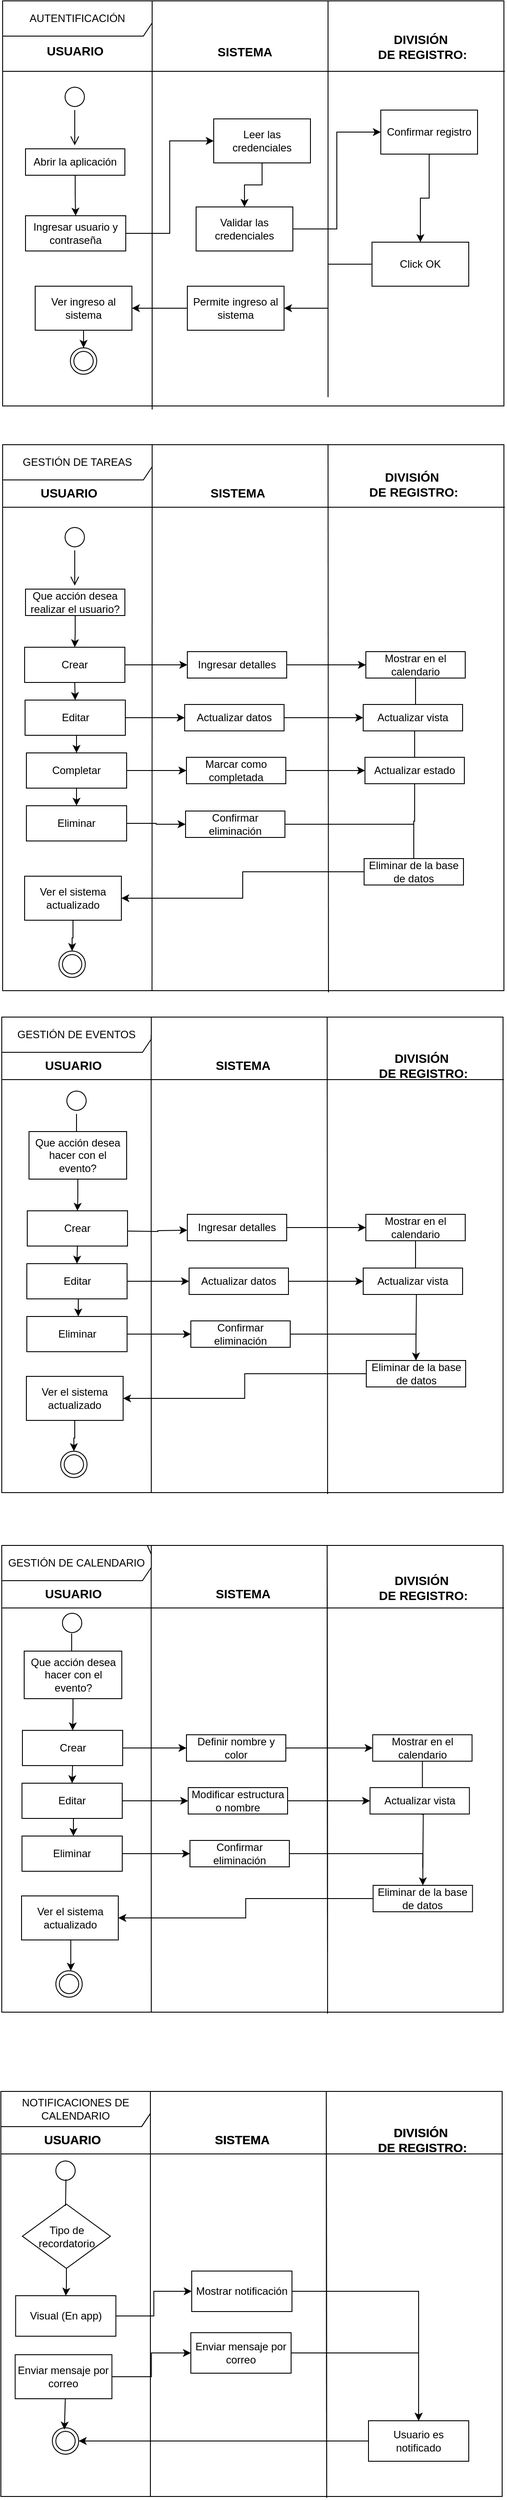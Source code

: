 <mxfile version="24.6.4" type="device">
  <diagram name="Página-1" id="5H9jTF3ZmYFR4R6Hb6YU">
    <mxGraphModel dx="2084" dy="749" grid="1" gridSize="10" guides="1" tooltips="1" connect="1" arrows="1" fold="1" page="1" pageScale="1" pageWidth="827" pageHeight="1169" math="0" shadow="0">
      <root>
        <mxCell id="0" />
        <mxCell id="1" parent="0" />
        <mxCell id="PNtdMN3RGimXdUDJtxbs-5" value="AUTENTIFICACIÓN" style="shape=umlFrame;whiteSpace=wrap;html=1;pointerEvents=0;width=170;height=40;" parent="1" vertex="1">
          <mxGeometry x="-770" y="36" width="570" height="460" as="geometry" />
        </mxCell>
        <mxCell id="PNtdMN3RGimXdUDJtxbs-11" value="" style="edgeStyle=orthogonalEdgeStyle;rounded=0;orthogonalLoop=1;jettySize=auto;html=1;endArrow=none;endFill=0;" parent="1" edge="1">
          <mxGeometry relative="1" as="geometry">
            <mxPoint x="-749" y="116" as="sourcePoint" />
            <mxPoint x="-770" y="110" as="targetPoint" />
            <Array as="points">
              <mxPoint x="-199" y="116" />
              <mxPoint x="-199" y="116" />
            </Array>
          </mxGeometry>
        </mxCell>
        <mxCell id="PNtdMN3RGimXdUDJtxbs-13" value="&lt;font style=&quot;font-size: 14px;&quot;&gt;&lt;b&gt;USUARIO&lt;/b&gt;&lt;/font&gt;" style="text;html=1;align=center;verticalAlign=middle;resizable=0;points=[];autosize=1;strokeColor=none;fillColor=none;" parent="1" vertex="1">
          <mxGeometry x="-733" y="78" width="90" height="30" as="geometry" />
        </mxCell>
        <mxCell id="PNtdMN3RGimXdUDJtxbs-17" value="" style="endArrow=none;html=1;rounded=0;" parent="1" edge="1">
          <mxGeometry width="50" height="50" relative="1" as="geometry">
            <mxPoint x="-600" y="50" as="sourcePoint" />
            <mxPoint x="-600" y="500" as="targetPoint" />
          </mxGeometry>
        </mxCell>
        <mxCell id="PNtdMN3RGimXdUDJtxbs-20" value="" style="ellipse;html=1;shape=startState;fillColor=#FFFFFF;strokeColor=#000000;" parent="1" vertex="1">
          <mxGeometry x="-703" y="130" width="30" height="30" as="geometry" />
        </mxCell>
        <mxCell id="PNtdMN3RGimXdUDJtxbs-21" value="" style="edgeStyle=orthogonalEdgeStyle;html=1;verticalAlign=bottom;endArrow=open;endSize=8;strokeColor=#000000;rounded=0;" parent="1" source="PNtdMN3RGimXdUDJtxbs-20" edge="1">
          <mxGeometry relative="1" as="geometry">
            <mxPoint x="-688" y="200" as="targetPoint" />
            <Array as="points">
              <mxPoint x="-688" y="190" />
              <mxPoint x="-688" y="190" />
            </Array>
          </mxGeometry>
        </mxCell>
        <mxCell id="PNtdMN3RGimXdUDJtxbs-26" value="" style="edgeStyle=orthogonalEdgeStyle;rounded=0;orthogonalLoop=1;jettySize=auto;html=1;" parent="1" source="PNtdMN3RGimXdUDJtxbs-22" target="PNtdMN3RGimXdUDJtxbs-23" edge="1">
          <mxGeometry relative="1" as="geometry" />
        </mxCell>
        <mxCell id="PNtdMN3RGimXdUDJtxbs-22" value="Abrir la aplicación" style="html=1;whiteSpace=wrap;" parent="1" vertex="1">
          <mxGeometry x="-744" y="204" width="113" height="30" as="geometry" />
        </mxCell>
        <mxCell id="PNtdMN3RGimXdUDJtxbs-30" style="edgeStyle=orthogonalEdgeStyle;rounded=0;orthogonalLoop=1;jettySize=auto;html=1;entryX=0;entryY=0.5;entryDx=0;entryDy=0;" parent="1" source="PNtdMN3RGimXdUDJtxbs-23" target="PNtdMN3RGimXdUDJtxbs-28" edge="1">
          <mxGeometry relative="1" as="geometry" />
        </mxCell>
        <mxCell id="PNtdMN3RGimXdUDJtxbs-23" value="Ingresar usuario y contraseña" style="html=1;whiteSpace=wrap;" parent="1" vertex="1">
          <mxGeometry x="-744" y="280" width="114" height="40" as="geometry" />
        </mxCell>
        <mxCell id="PNtdMN3RGimXdUDJtxbs-24" value="" style="endArrow=none;html=1;rounded=0;" parent="1" edge="1">
          <mxGeometry width="50" height="50" relative="1" as="geometry">
            <mxPoint x="-400" y="36" as="sourcePoint" />
            <mxPoint x="-400" y="486" as="targetPoint" />
          </mxGeometry>
        </mxCell>
        <mxCell id="PNtdMN3RGimXdUDJtxbs-25" value="&lt;font style=&quot;font-size: 14px;&quot;&gt;&lt;b&gt;SISTEMA&lt;/b&gt;&lt;/font&gt;" style="text;html=1;align=center;verticalAlign=middle;resizable=0;points=[];autosize=1;strokeColor=none;fillColor=none;" parent="1" vertex="1">
          <mxGeometry x="-540" y="79" width="90" height="30" as="geometry" />
        </mxCell>
        <mxCell id="PNtdMN3RGimXdUDJtxbs-32" style="edgeStyle=orthogonalEdgeStyle;rounded=0;orthogonalLoop=1;jettySize=auto;html=1;entryX=0;entryY=0.5;entryDx=0;entryDy=0;" parent="1" source="PNtdMN3RGimXdUDJtxbs-27" target="PNtdMN3RGimXdUDJtxbs-29" edge="1">
          <mxGeometry relative="1" as="geometry" />
        </mxCell>
        <mxCell id="PNtdMN3RGimXdUDJtxbs-27" value="Validar las credenciales" style="html=1;whiteSpace=wrap;" parent="1" vertex="1">
          <mxGeometry x="-550" y="270" width="110" height="50" as="geometry" />
        </mxCell>
        <mxCell id="PNtdMN3RGimXdUDJtxbs-31" value="" style="edgeStyle=orthogonalEdgeStyle;rounded=0;orthogonalLoop=1;jettySize=auto;html=1;" parent="1" source="PNtdMN3RGimXdUDJtxbs-28" target="PNtdMN3RGimXdUDJtxbs-27" edge="1">
          <mxGeometry relative="1" as="geometry" />
        </mxCell>
        <mxCell id="PNtdMN3RGimXdUDJtxbs-28" value="Leer las credenciales" style="html=1;whiteSpace=wrap;" parent="1" vertex="1">
          <mxGeometry x="-530" y="170" width="110" height="50" as="geometry" />
        </mxCell>
        <mxCell id="PNtdMN3RGimXdUDJtxbs-36" value="" style="edgeStyle=orthogonalEdgeStyle;rounded=0;orthogonalLoop=1;jettySize=auto;html=1;" parent="1" source="PNtdMN3RGimXdUDJtxbs-29" target="PNtdMN3RGimXdUDJtxbs-34" edge="1">
          <mxGeometry relative="1" as="geometry" />
        </mxCell>
        <mxCell id="PNtdMN3RGimXdUDJtxbs-29" value="Confirmar registro" style="html=1;whiteSpace=wrap;" parent="1" vertex="1">
          <mxGeometry x="-340" y="160" width="110" height="50" as="geometry" />
        </mxCell>
        <mxCell id="PNtdMN3RGimXdUDJtxbs-38" style="edgeStyle=orthogonalEdgeStyle;rounded=0;orthogonalLoop=1;jettySize=auto;html=1;entryX=1;entryY=0.5;entryDx=0;entryDy=0;" parent="1" source="PNtdMN3RGimXdUDJtxbs-34" target="PNtdMN3RGimXdUDJtxbs-37" edge="1">
          <mxGeometry relative="1" as="geometry" />
        </mxCell>
        <mxCell id="PNtdMN3RGimXdUDJtxbs-34" value="Click OK" style="html=1;whiteSpace=wrap;" parent="1" vertex="1">
          <mxGeometry x="-350" y="310" width="110" height="50" as="geometry" />
        </mxCell>
        <mxCell id="PNtdMN3RGimXdUDJtxbs-35" value="&lt;span style=&quot;font-size: 14px;&quot;&gt;&lt;b&gt;DIVISIÓN&lt;/b&gt;&lt;/span&gt;&lt;div&gt;&lt;span style=&quot;font-size: 14px;&quot;&gt;&lt;b&gt;&amp;nbsp;DE REGISTRO:&lt;/b&gt;&lt;/span&gt;&lt;br&gt;&lt;/div&gt;" style="text;html=1;align=center;verticalAlign=middle;resizable=0;points=[];autosize=1;strokeColor=none;fillColor=none;" parent="1" vertex="1">
          <mxGeometry x="-360" y="63" width="130" height="50" as="geometry" />
        </mxCell>
        <mxCell id="PNtdMN3RGimXdUDJtxbs-40" value="" style="edgeStyle=orthogonalEdgeStyle;rounded=0;orthogonalLoop=1;jettySize=auto;html=1;" parent="1" source="PNtdMN3RGimXdUDJtxbs-37" target="PNtdMN3RGimXdUDJtxbs-39" edge="1">
          <mxGeometry relative="1" as="geometry" />
        </mxCell>
        <mxCell id="PNtdMN3RGimXdUDJtxbs-37" value="Permite ingreso al sistema" style="html=1;whiteSpace=wrap;" parent="1" vertex="1">
          <mxGeometry x="-560" y="360" width="110" height="50" as="geometry" />
        </mxCell>
        <mxCell id="PNtdMN3RGimXdUDJtxbs-43" value="" style="edgeStyle=orthogonalEdgeStyle;rounded=0;orthogonalLoop=1;jettySize=auto;html=1;" parent="1" source="PNtdMN3RGimXdUDJtxbs-39" target="PNtdMN3RGimXdUDJtxbs-41" edge="1">
          <mxGeometry relative="1" as="geometry" />
        </mxCell>
        <mxCell id="PNtdMN3RGimXdUDJtxbs-39" value="Ver ingreso al sistema" style="html=1;whiteSpace=wrap;" parent="1" vertex="1">
          <mxGeometry x="-733" y="360" width="110" height="50" as="geometry" />
        </mxCell>
        <mxCell id="PNtdMN3RGimXdUDJtxbs-41" value="" style="ellipse;html=1;shape=endState;fillColor=#FFFFFF;strokeColor=#000000;" parent="1" vertex="1">
          <mxGeometry x="-693" y="430" width="30" height="30" as="geometry" />
        </mxCell>
        <mxCell id="PNtdMN3RGimXdUDJtxbs-44" value="GESTIÓN DE TAREAS" style="shape=umlFrame;whiteSpace=wrap;html=1;pointerEvents=0;width=170;height=40;" parent="1" vertex="1">
          <mxGeometry x="-770" y="540" width="570" height="620" as="geometry" />
        </mxCell>
        <mxCell id="PNtdMN3RGimXdUDJtxbs-45" value="" style="endArrow=none;html=1;rounded=0;entryX=0.298;entryY=1;entryDx=0;entryDy=0;entryPerimeter=0;" parent="1" target="PNtdMN3RGimXdUDJtxbs-44" edge="1">
          <mxGeometry width="50" height="50" relative="1" as="geometry">
            <mxPoint x="-600" y="550" as="sourcePoint" />
            <mxPoint x="-600" y="1000" as="targetPoint" />
          </mxGeometry>
        </mxCell>
        <mxCell id="PNtdMN3RGimXdUDJtxbs-46" value="" style="endArrow=none;html=1;rounded=0;entryX=0.65;entryY=1.003;entryDx=0;entryDy=0;entryPerimeter=0;" parent="1" target="PNtdMN3RGimXdUDJtxbs-44" edge="1">
          <mxGeometry width="50" height="50" relative="1" as="geometry">
            <mxPoint x="-400" y="540" as="sourcePoint" />
            <mxPoint x="-400" y="990" as="targetPoint" />
          </mxGeometry>
        </mxCell>
        <mxCell id="PNtdMN3RGimXdUDJtxbs-47" value="" style="edgeStyle=orthogonalEdgeStyle;rounded=0;orthogonalLoop=1;jettySize=auto;html=1;endArrow=none;endFill=0;" parent="1" edge="1">
          <mxGeometry relative="1" as="geometry">
            <mxPoint x="-749" y="611" as="sourcePoint" />
            <mxPoint x="-770" y="605" as="targetPoint" />
            <Array as="points">
              <mxPoint x="-199" y="611" />
              <mxPoint x="-199" y="611" />
            </Array>
          </mxGeometry>
        </mxCell>
        <mxCell id="PNtdMN3RGimXdUDJtxbs-52" value="GESTIÓN DE EVENTOS" style="shape=umlFrame;whiteSpace=wrap;html=1;pointerEvents=0;width=170;height=40;" parent="1" vertex="1">
          <mxGeometry x="-771" y="1190" width="570" height="540" as="geometry" />
        </mxCell>
        <mxCell id="PNtdMN3RGimXdUDJtxbs-53" value="" style="endArrow=none;html=1;rounded=0;exitX=0.298;exitY=0.037;exitDx=0;exitDy=0;exitPerimeter=0;" parent="1" source="PNtdMN3RGimXdUDJtxbs-52" edge="1">
          <mxGeometry width="50" height="50" relative="1" as="geometry">
            <mxPoint x="-601" y="1340" as="sourcePoint" />
            <mxPoint x="-601" y="1730" as="targetPoint" />
          </mxGeometry>
        </mxCell>
        <mxCell id="PNtdMN3RGimXdUDJtxbs-54" value="" style="endArrow=none;html=1;rounded=0;entryX=0.65;entryY=1.003;entryDx=0;entryDy=0;entryPerimeter=0;" parent="1" target="PNtdMN3RGimXdUDJtxbs-52" edge="1">
          <mxGeometry width="50" height="50" relative="1" as="geometry">
            <mxPoint x="-401" y="1190" as="sourcePoint" />
            <mxPoint x="-401" y="1640" as="targetPoint" />
          </mxGeometry>
        </mxCell>
        <mxCell id="PNtdMN3RGimXdUDJtxbs-55" value="" style="edgeStyle=orthogonalEdgeStyle;rounded=0;orthogonalLoop=1;jettySize=auto;html=1;endArrow=none;endFill=0;" parent="1" edge="1">
          <mxGeometry relative="1" as="geometry">
            <mxPoint x="-750" y="1261" as="sourcePoint" />
            <mxPoint x="-771" y="1255" as="targetPoint" />
            <Array as="points">
              <mxPoint x="-200" y="1261" />
              <mxPoint x="-200" y="1261" />
            </Array>
          </mxGeometry>
        </mxCell>
        <mxCell id="PNtdMN3RGimXdUDJtxbs-57" value="" style="ellipse;html=1;shape=startState;fillColor=#FFFFFF;strokeColor=#000000;" parent="1" vertex="1">
          <mxGeometry x="-703" y="630" width="30" height="30" as="geometry" />
        </mxCell>
        <mxCell id="PNtdMN3RGimXdUDJtxbs-58" value="" style="edgeStyle=orthogonalEdgeStyle;html=1;verticalAlign=bottom;endArrow=open;endSize=8;strokeColor=#000000;rounded=0;" parent="1" source="PNtdMN3RGimXdUDJtxbs-57" edge="1">
          <mxGeometry relative="1" as="geometry">
            <mxPoint x="-688" y="700" as="targetPoint" />
            <Array as="points">
              <mxPoint x="-688" y="690" />
              <mxPoint x="-688" y="690" />
            </Array>
          </mxGeometry>
        </mxCell>
        <mxCell id="PNtdMN3RGimXdUDJtxbs-59" value="" style="edgeStyle=orthogonalEdgeStyle;rounded=0;orthogonalLoop=1;jettySize=auto;html=1;" parent="1" source="PNtdMN3RGimXdUDJtxbs-60" target="PNtdMN3RGimXdUDJtxbs-61" edge="1">
          <mxGeometry relative="1" as="geometry" />
        </mxCell>
        <mxCell id="PNtdMN3RGimXdUDJtxbs-60" value="Que acción desea realizar el usuario?" style="html=1;whiteSpace=wrap;" parent="1" vertex="1">
          <mxGeometry x="-744" y="704" width="113" height="30" as="geometry" />
        </mxCell>
        <mxCell id="PNtdMN3RGimXdUDJtxbs-68" style="edgeStyle=orthogonalEdgeStyle;rounded=0;orthogonalLoop=1;jettySize=auto;html=1;exitX=0.5;exitY=1;exitDx=0;exitDy=0;entryX=0.5;entryY=0;entryDx=0;entryDy=0;" parent="1" source="PNtdMN3RGimXdUDJtxbs-61" target="PNtdMN3RGimXdUDJtxbs-65" edge="1">
          <mxGeometry relative="1" as="geometry" />
        </mxCell>
        <mxCell id="PNtdMN3RGimXdUDJtxbs-76" value="" style="edgeStyle=orthogonalEdgeStyle;rounded=0;orthogonalLoop=1;jettySize=auto;html=1;" parent="1" source="PNtdMN3RGimXdUDJtxbs-61" target="PNtdMN3RGimXdUDJtxbs-71" edge="1">
          <mxGeometry relative="1" as="geometry" />
        </mxCell>
        <mxCell id="PNtdMN3RGimXdUDJtxbs-61" value="Crear" style="html=1;whiteSpace=wrap;" parent="1" vertex="1">
          <mxGeometry x="-745" y="770" width="114" height="40" as="geometry" />
        </mxCell>
        <mxCell id="PNtdMN3RGimXdUDJtxbs-103" value="" style="edgeStyle=orthogonalEdgeStyle;rounded=0;orthogonalLoop=1;jettySize=auto;html=1;" parent="1" source="PNtdMN3RGimXdUDJtxbs-63" target="PNtdMN3RGimXdUDJtxbs-64" edge="1">
          <mxGeometry relative="1" as="geometry" />
        </mxCell>
        <mxCell id="PNtdMN3RGimXdUDJtxbs-63" value="Ver el sistema actualizado" style="html=1;whiteSpace=wrap;" parent="1" vertex="1">
          <mxGeometry x="-745" y="1030" width="110" height="50" as="geometry" />
        </mxCell>
        <mxCell id="PNtdMN3RGimXdUDJtxbs-64" value="" style="ellipse;html=1;shape=endState;fillColor=#FFFFFF;strokeColor=#000000;" parent="1" vertex="1">
          <mxGeometry x="-706" y="1115" width="30" height="30" as="geometry" />
        </mxCell>
        <mxCell id="PNtdMN3RGimXdUDJtxbs-69" style="edgeStyle=orthogonalEdgeStyle;rounded=0;orthogonalLoop=1;jettySize=auto;html=1;exitX=0.5;exitY=1;exitDx=0;exitDy=0;entryX=0.5;entryY=0;entryDx=0;entryDy=0;" parent="1" source="PNtdMN3RGimXdUDJtxbs-65" target="PNtdMN3RGimXdUDJtxbs-66" edge="1">
          <mxGeometry relative="1" as="geometry" />
        </mxCell>
        <mxCell id="PNtdMN3RGimXdUDJtxbs-77" value="" style="edgeStyle=orthogonalEdgeStyle;rounded=0;orthogonalLoop=1;jettySize=auto;html=1;" parent="1" source="PNtdMN3RGimXdUDJtxbs-65" target="PNtdMN3RGimXdUDJtxbs-72" edge="1">
          <mxGeometry relative="1" as="geometry" />
        </mxCell>
        <mxCell id="PNtdMN3RGimXdUDJtxbs-65" value="Editar" style="html=1;whiteSpace=wrap;" parent="1" vertex="1">
          <mxGeometry x="-744.5" y="830" width="114" height="40" as="geometry" />
        </mxCell>
        <mxCell id="PNtdMN3RGimXdUDJtxbs-70" style="edgeStyle=orthogonalEdgeStyle;rounded=0;orthogonalLoop=1;jettySize=auto;html=1;exitX=0.5;exitY=1;exitDx=0;exitDy=0;entryX=0.5;entryY=0;entryDx=0;entryDy=0;" parent="1" source="PNtdMN3RGimXdUDJtxbs-66" target="PNtdMN3RGimXdUDJtxbs-67" edge="1">
          <mxGeometry relative="1" as="geometry" />
        </mxCell>
        <mxCell id="PNtdMN3RGimXdUDJtxbs-78" value="" style="edgeStyle=orthogonalEdgeStyle;rounded=0;orthogonalLoop=1;jettySize=auto;html=1;" parent="1" source="PNtdMN3RGimXdUDJtxbs-66" target="PNtdMN3RGimXdUDJtxbs-73" edge="1">
          <mxGeometry relative="1" as="geometry" />
        </mxCell>
        <mxCell id="PNtdMN3RGimXdUDJtxbs-66" value="Completar&lt;span style=&quot;color: rgba(0, 0, 0, 0); font-family: monospace; font-size: 0px; text-align: start; text-wrap: nowrap;&quot;&gt;%3CmxGraphModel%3E%3Croot%3E%3CmxCell%20id%3D%220%22%2F%3E%3CmxCell%20id%3D%221%22%20parent%3D%220%22%2F%3E%3CmxCell%20id%3D%222%22%20value%3D%22crear%22%20style%3D%22html%3D1%3BwhiteSpace%3Dwrap%3B%22%20vertex%3D%221%22%20parent%3D%221%22%3E%3CmxGeometry%20x%3D%22-745%22%20y%3D%22770%22%20width%3D%22114%22%20height%3D%2240%22%20as%3D%22geometry%22%2F%3E%3C%2FmxCell%3E%3C%2Froot%3E%3C%2FmxGraphModel%3E&lt;/span&gt;" style="html=1;whiteSpace=wrap;" parent="1" vertex="1">
          <mxGeometry x="-743" y="890" width="114" height="40" as="geometry" />
        </mxCell>
        <mxCell id="PNtdMN3RGimXdUDJtxbs-79" value="" style="edgeStyle=orthogonalEdgeStyle;rounded=0;orthogonalLoop=1;jettySize=auto;html=1;" parent="1" source="PNtdMN3RGimXdUDJtxbs-67" target="PNtdMN3RGimXdUDJtxbs-74" edge="1">
          <mxGeometry relative="1" as="geometry" />
        </mxCell>
        <mxCell id="PNtdMN3RGimXdUDJtxbs-67" value="Eliminar" style="html=1;whiteSpace=wrap;" parent="1" vertex="1">
          <mxGeometry x="-743" y="950" width="114" height="40" as="geometry" />
        </mxCell>
        <mxCell id="PNtdMN3RGimXdUDJtxbs-85" value="" style="edgeStyle=orthogonalEdgeStyle;rounded=0;orthogonalLoop=1;jettySize=auto;html=1;" parent="1" source="PNtdMN3RGimXdUDJtxbs-71" target="PNtdMN3RGimXdUDJtxbs-81" edge="1">
          <mxGeometry relative="1" as="geometry" />
        </mxCell>
        <mxCell id="PNtdMN3RGimXdUDJtxbs-71" value="Ingresar detalles" style="html=1;whiteSpace=wrap;" parent="1" vertex="1">
          <mxGeometry x="-560" y="775" width="113" height="30" as="geometry" />
        </mxCell>
        <mxCell id="PNtdMN3RGimXdUDJtxbs-86" value="" style="edgeStyle=orthogonalEdgeStyle;rounded=0;orthogonalLoop=1;jettySize=auto;html=1;" parent="1" source="PNtdMN3RGimXdUDJtxbs-72" target="PNtdMN3RGimXdUDJtxbs-82" edge="1">
          <mxGeometry relative="1" as="geometry" />
        </mxCell>
        <mxCell id="PNtdMN3RGimXdUDJtxbs-72" value="Actualizar datos" style="html=1;whiteSpace=wrap;" parent="1" vertex="1">
          <mxGeometry x="-563" y="835" width="113" height="30" as="geometry" />
        </mxCell>
        <mxCell id="PNtdMN3RGimXdUDJtxbs-87" value="" style="edgeStyle=orthogonalEdgeStyle;rounded=0;orthogonalLoop=1;jettySize=auto;html=1;" parent="1" source="PNtdMN3RGimXdUDJtxbs-73" target="PNtdMN3RGimXdUDJtxbs-83" edge="1">
          <mxGeometry relative="1" as="geometry" />
        </mxCell>
        <mxCell id="PNtdMN3RGimXdUDJtxbs-73" value="Marcar como completada&lt;span style=&quot;color: rgba(0, 0, 0, 0); font-family: monospace; font-size: 0px; text-align: start; text-wrap: nowrap;&quot;&gt;%3CmxGraphModel%3E%3Croot%3E%3CmxCell%20id%3D%220%22%2F%3E%3CmxCell%20id%3D%221%22%20parent%3D%220%22%2F%3E%3CmxCell%20id%3D%222%22%20value%3D%22Actualizar%20datos%22%20style%3D%22html%3D1%3BwhiteSpace%3Dwrap%3B%22%20vertex%3D%221%22%20parent%3D%221%22%3E%3CmxGeometry%20x%3D%22-563%22%20y%3D%22840%22%20width%3D%22113%22%20height%3D%2230%22%20as%3D%22geometry%22%2F%3E%3C%2FmxCell%3E%3C%2Froot%3E%3C%2FmxGraphModel%3E&lt;/span&gt;" style="html=1;whiteSpace=wrap;" parent="1" vertex="1">
          <mxGeometry x="-561" y="895" width="113" height="30" as="geometry" />
        </mxCell>
        <mxCell id="PNtdMN3RGimXdUDJtxbs-88" value="" style="edgeStyle=orthogonalEdgeStyle;rounded=0;orthogonalLoop=1;jettySize=auto;html=1;endArrow=none;endFill=0;" parent="1" source="PNtdMN3RGimXdUDJtxbs-74" target="PNtdMN3RGimXdUDJtxbs-84" edge="1">
          <mxGeometry relative="1" as="geometry" />
        </mxCell>
        <mxCell id="PNtdMN3RGimXdUDJtxbs-74" value="Confirmar eliminación" style="html=1;whiteSpace=wrap;" parent="1" vertex="1">
          <mxGeometry x="-562" y="956" width="113" height="30" as="geometry" />
        </mxCell>
        <mxCell id="PNtdMN3RGimXdUDJtxbs-92" value="" style="edgeStyle=orthogonalEdgeStyle;rounded=0;orthogonalLoop=1;jettySize=auto;html=1;endArrow=none;endFill=0;" parent="1" source="PNtdMN3RGimXdUDJtxbs-81" target="PNtdMN3RGimXdUDJtxbs-83" edge="1">
          <mxGeometry relative="1" as="geometry" />
        </mxCell>
        <mxCell id="PNtdMN3RGimXdUDJtxbs-81" value="Mostrar en el calendario" style="html=1;whiteSpace=wrap;" parent="1" vertex="1">
          <mxGeometry x="-357" y="775" width="113" height="30" as="geometry" />
        </mxCell>
        <mxCell id="PNtdMN3RGimXdUDJtxbs-82" value="Actualizar vista" style="html=1;whiteSpace=wrap;" parent="1" vertex="1">
          <mxGeometry x="-360" y="835" width="113" height="30" as="geometry" />
        </mxCell>
        <mxCell id="PNtdMN3RGimXdUDJtxbs-94" value="" style="edgeStyle=orthogonalEdgeStyle;rounded=0;orthogonalLoop=1;jettySize=auto;html=1;endArrow=none;endFill=0;" parent="1" source="PNtdMN3RGimXdUDJtxbs-83" target="PNtdMN3RGimXdUDJtxbs-84" edge="1">
          <mxGeometry relative="1" as="geometry" />
        </mxCell>
        <mxCell id="PNtdMN3RGimXdUDJtxbs-83" value="Actualizar estado" style="html=1;whiteSpace=wrap;" parent="1" vertex="1">
          <mxGeometry x="-358" y="895" width="113" height="30" as="geometry" />
        </mxCell>
        <mxCell id="PNtdMN3RGimXdUDJtxbs-90" style="edgeStyle=orthogonalEdgeStyle;rounded=0;orthogonalLoop=1;jettySize=auto;html=1;entryX=1;entryY=0.5;entryDx=0;entryDy=0;" parent="1" source="PNtdMN3RGimXdUDJtxbs-84" target="PNtdMN3RGimXdUDJtxbs-63" edge="1">
          <mxGeometry relative="1" as="geometry" />
        </mxCell>
        <mxCell id="PNtdMN3RGimXdUDJtxbs-84" value="Eliminar de la base de datos" style="html=1;whiteSpace=wrap;" parent="1" vertex="1">
          <mxGeometry x="-359" y="1010" width="113" height="30" as="geometry" />
        </mxCell>
        <mxCell id="PNtdMN3RGimXdUDJtxbs-95" value="&lt;font style=&quot;font-size: 14px;&quot;&gt;&lt;b&gt;USUARIO&lt;/b&gt;&lt;/font&gt;" style="text;html=1;align=center;verticalAlign=middle;resizable=0;points=[];autosize=1;strokeColor=none;fillColor=none;" parent="1" vertex="1">
          <mxGeometry x="-740" y="580" width="90" height="30" as="geometry" />
        </mxCell>
        <mxCell id="PNtdMN3RGimXdUDJtxbs-96" value="&lt;font style=&quot;font-size: 14px;&quot;&gt;&lt;b&gt;SISTEMA&lt;/b&gt;&lt;/font&gt;" style="text;html=1;align=center;verticalAlign=middle;resizable=0;points=[];autosize=1;strokeColor=none;fillColor=none;" parent="1" vertex="1">
          <mxGeometry x="-548.5" y="580" width="90" height="30" as="geometry" />
        </mxCell>
        <mxCell id="PNtdMN3RGimXdUDJtxbs-97" value="&lt;span style=&quot;font-size: 14px;&quot;&gt;&lt;b&gt;DIVISIÓN&lt;/b&gt;&lt;/span&gt;&lt;div&gt;&lt;span style=&quot;font-size: 14px;&quot;&gt;&lt;b&gt;&amp;nbsp;DE REGISTRO:&lt;/b&gt;&lt;/span&gt;&lt;br&gt;&lt;/div&gt;" style="text;html=1;align=center;verticalAlign=middle;resizable=0;points=[];autosize=1;strokeColor=none;fillColor=none;" parent="1" vertex="1">
          <mxGeometry x="-370" y="560" width="130" height="50" as="geometry" />
        </mxCell>
        <mxCell id="PNtdMN3RGimXdUDJtxbs-98" value="&lt;font style=&quot;font-size: 14px;&quot;&gt;&lt;b&gt;USUARIO&lt;/b&gt;&lt;/font&gt;" style="text;html=1;align=center;verticalAlign=middle;resizable=0;points=[];autosize=1;strokeColor=none;fillColor=none;" parent="1" vertex="1">
          <mxGeometry x="-735.5" y="1230" width="90" height="30" as="geometry" />
        </mxCell>
        <mxCell id="PNtdMN3RGimXdUDJtxbs-100" value="&lt;font style=&quot;font-size: 14px;&quot;&gt;&lt;b&gt;SISTEMA&lt;/b&gt;&lt;/font&gt;" style="text;html=1;align=center;verticalAlign=middle;resizable=0;points=[];autosize=1;strokeColor=none;fillColor=none;" parent="1" vertex="1">
          <mxGeometry x="-542" y="1230" width="90" height="30" as="geometry" />
        </mxCell>
        <mxCell id="PNtdMN3RGimXdUDJtxbs-101" value="&lt;span style=&quot;font-size: 14px;&quot;&gt;&lt;b&gt;DIVISIÓN&lt;/b&gt;&lt;/span&gt;&lt;div&gt;&lt;span style=&quot;font-size: 14px;&quot;&gt;&lt;b&gt;&amp;nbsp;DE REGISTRO:&lt;/b&gt;&lt;/span&gt;&lt;br&gt;&lt;/div&gt;" style="text;html=1;align=center;verticalAlign=middle;resizable=0;points=[];autosize=1;strokeColor=none;fillColor=none;" parent="1" vertex="1">
          <mxGeometry x="-359" y="1220" width="130" height="50" as="geometry" />
        </mxCell>
        <mxCell id="PNtdMN3RGimXdUDJtxbs-105" value="" style="endArrow=none;html=1;rounded=0;exitX=0.298;exitY=0.03;exitDx=0;exitDy=0;exitPerimeter=0;" parent="1" source="PNtdMN3RGimXdUDJtxbs-162" edge="1">
          <mxGeometry width="50" height="50" relative="1" as="geometry">
            <mxPoint x="-601" y="1870" as="sourcePoint" />
            <mxPoint x="-601" y="2320" as="targetPoint" />
          </mxGeometry>
        </mxCell>
        <mxCell id="PNtdMN3RGimXdUDJtxbs-106" value="" style="endArrow=none;html=1;rounded=0;entryX=0.65;entryY=1.003;entryDx=0;entryDy=0;entryPerimeter=0;" parent="1" edge="1">
          <mxGeometry width="50" height="50" relative="1" as="geometry">
            <mxPoint x="-401" y="1790" as="sourcePoint" />
            <mxPoint x="-400.5" y="2251.38" as="targetPoint" />
          </mxGeometry>
        </mxCell>
        <mxCell id="PNtdMN3RGimXdUDJtxbs-107" value="" style="edgeStyle=orthogonalEdgeStyle;rounded=0;orthogonalLoop=1;jettySize=auto;html=1;endArrow=none;endFill=0;" parent="1" edge="1">
          <mxGeometry relative="1" as="geometry">
            <mxPoint x="-750" y="1861" as="sourcePoint" />
            <mxPoint x="-771" y="1855" as="targetPoint" />
            <Array as="points">
              <mxPoint x="-200" y="1861" />
              <mxPoint x="-200" y="1861" />
            </Array>
          </mxGeometry>
        </mxCell>
        <mxCell id="PNtdMN3RGimXdUDJtxbs-108" value="&lt;font style=&quot;font-size: 14px;&quot;&gt;&lt;b&gt;USUARIO&lt;/b&gt;&lt;/font&gt;" style="text;html=1;align=center;verticalAlign=middle;resizable=0;points=[];autosize=1;strokeColor=none;fillColor=none;" parent="1" vertex="1">
          <mxGeometry x="-735.5" y="1830" width="90" height="30" as="geometry" />
        </mxCell>
        <mxCell id="PNtdMN3RGimXdUDJtxbs-109" value="&lt;font style=&quot;font-size: 14px;&quot;&gt;&lt;b&gt;SISTEMA&lt;/b&gt;&lt;/font&gt;" style="text;html=1;align=center;verticalAlign=middle;resizable=0;points=[];autosize=1;strokeColor=none;fillColor=none;" parent="1" vertex="1">
          <mxGeometry x="-542" y="1830" width="90" height="30" as="geometry" />
        </mxCell>
        <mxCell id="PNtdMN3RGimXdUDJtxbs-110" value="&lt;span style=&quot;font-size: 14px;&quot;&gt;&lt;b&gt;DIVISIÓN&lt;/b&gt;&lt;/span&gt;&lt;div&gt;&lt;span style=&quot;font-size: 14px;&quot;&gt;&lt;b&gt;&amp;nbsp;DE REGISTRO:&lt;/b&gt;&lt;/span&gt;&lt;br&gt;&lt;/div&gt;" style="text;html=1;align=center;verticalAlign=middle;resizable=0;points=[];autosize=1;strokeColor=none;fillColor=none;" parent="1" vertex="1">
          <mxGeometry x="-359" y="1813" width="130" height="50" as="geometry" />
        </mxCell>
        <mxCell id="PNtdMN3RGimXdUDJtxbs-127" value="" style="ellipse;html=1;shape=startState;fillColor=#FFFFFF;strokeColor=#000000;" parent="1" vertex="1">
          <mxGeometry x="-701" y="1270" width="30" height="30" as="geometry" />
        </mxCell>
        <mxCell id="PNtdMN3RGimXdUDJtxbs-128" value="" style="edgeStyle=orthogonalEdgeStyle;html=1;verticalAlign=bottom;endArrow=open;endSize=8;strokeColor=#000000;rounded=0;" parent="1" source="PNtdMN3RGimXdUDJtxbs-127" edge="1">
          <mxGeometry relative="1" as="geometry">
            <mxPoint x="-686" y="1340" as="targetPoint" />
            <Array as="points">
              <mxPoint x="-686" y="1330" />
              <mxPoint x="-686" y="1330" />
            </Array>
          </mxGeometry>
        </mxCell>
        <mxCell id="PNtdMN3RGimXdUDJtxbs-129" value="" style="edgeStyle=orthogonalEdgeStyle;rounded=0;orthogonalLoop=1;jettySize=auto;html=1;" parent="1" source="PNtdMN3RGimXdUDJtxbs-130" target="PNtdMN3RGimXdUDJtxbs-132" edge="1">
          <mxGeometry relative="1" as="geometry" />
        </mxCell>
        <mxCell id="PNtdMN3RGimXdUDJtxbs-130" value="Que acción desea hacer con el evento?" style="html=1;whiteSpace=wrap;" parent="1" vertex="1">
          <mxGeometry x="-740" y="1320" width="111" height="54" as="geometry" />
        </mxCell>
        <mxCell id="PNtdMN3RGimXdUDJtxbs-131" style="edgeStyle=orthogonalEdgeStyle;rounded=0;orthogonalLoop=1;jettySize=auto;html=1;exitX=0.5;exitY=1;exitDx=0;exitDy=0;entryX=0.5;entryY=0;entryDx=0;entryDy=0;" parent="1" source="PNtdMN3RGimXdUDJtxbs-132" target="PNtdMN3RGimXdUDJtxbs-137" edge="1">
          <mxGeometry relative="1" as="geometry" />
        </mxCell>
        <mxCell id="PNtdMN3RGimXdUDJtxbs-153" value="" style="edgeStyle=orthogonalEdgeStyle;rounded=0;orthogonalLoop=1;jettySize=auto;html=1;" parent="1" edge="1">
          <mxGeometry relative="1" as="geometry">
            <mxPoint x="-628" y="1433" as="sourcePoint" />
            <mxPoint x="-560" y="1432" as="targetPoint" />
          </mxGeometry>
        </mxCell>
        <mxCell id="PNtdMN3RGimXdUDJtxbs-132" value="Crear" style="html=1;whiteSpace=wrap;" parent="1" vertex="1">
          <mxGeometry x="-742" y="1410" width="114" height="40" as="geometry" />
        </mxCell>
        <mxCell id="PNtdMN3RGimXdUDJtxbs-133" value="" style="edgeStyle=orthogonalEdgeStyle;rounded=0;orthogonalLoop=1;jettySize=auto;html=1;" parent="1" source="PNtdMN3RGimXdUDJtxbs-134" target="PNtdMN3RGimXdUDJtxbs-135" edge="1">
          <mxGeometry relative="1" as="geometry" />
        </mxCell>
        <mxCell id="PNtdMN3RGimXdUDJtxbs-134" value="Ver el sistema actualizado" style="html=1;whiteSpace=wrap;" parent="1" vertex="1">
          <mxGeometry x="-743" y="1598" width="110" height="50" as="geometry" />
        </mxCell>
        <mxCell id="PNtdMN3RGimXdUDJtxbs-135" value="" style="ellipse;html=1;shape=endState;fillColor=#FFFFFF;strokeColor=#000000;" parent="1" vertex="1">
          <mxGeometry x="-704" y="1683" width="30" height="30" as="geometry" />
        </mxCell>
        <mxCell id="PNtdMN3RGimXdUDJtxbs-136" style="edgeStyle=orthogonalEdgeStyle;rounded=0;orthogonalLoop=1;jettySize=auto;html=1;exitX=0.5;exitY=1;exitDx=0;exitDy=0;entryX=0.5;entryY=0;entryDx=0;entryDy=0;" parent="1" source="PNtdMN3RGimXdUDJtxbs-137" edge="1">
          <mxGeometry relative="1" as="geometry">
            <mxPoint x="-684" y="1530" as="targetPoint" />
          </mxGeometry>
        </mxCell>
        <mxCell id="PNtdMN3RGimXdUDJtxbs-155" value="" style="edgeStyle=orthogonalEdgeStyle;rounded=0;orthogonalLoop=1;jettySize=auto;html=1;" parent="1" source="PNtdMN3RGimXdUDJtxbs-137" target="PNtdMN3RGimXdUDJtxbs-142" edge="1">
          <mxGeometry relative="1" as="geometry" />
        </mxCell>
        <mxCell id="PNtdMN3RGimXdUDJtxbs-137" value="Editar" style="html=1;whiteSpace=wrap;" parent="1" vertex="1">
          <mxGeometry x="-742.5" y="1470" width="114" height="40" as="geometry" />
        </mxCell>
        <mxCell id="PNtdMN3RGimXdUDJtxbs-157" value="" style="edgeStyle=orthogonalEdgeStyle;rounded=0;orthogonalLoop=1;jettySize=auto;html=1;" parent="1" source="PNtdMN3RGimXdUDJtxbs-140" target="PNtdMN3RGimXdUDJtxbs-144" edge="1">
          <mxGeometry relative="1" as="geometry" />
        </mxCell>
        <mxCell id="PNtdMN3RGimXdUDJtxbs-140" value="Eliminar" style="html=1;whiteSpace=wrap;" parent="1" vertex="1">
          <mxGeometry x="-742.5" y="1530" width="114" height="40" as="geometry" />
        </mxCell>
        <mxCell id="PNtdMN3RGimXdUDJtxbs-154" value="" style="edgeStyle=orthogonalEdgeStyle;rounded=0;orthogonalLoop=1;jettySize=auto;html=1;" parent="1" source="PNtdMN3RGimXdUDJtxbs-141" target="PNtdMN3RGimXdUDJtxbs-147" edge="1">
          <mxGeometry relative="1" as="geometry" />
        </mxCell>
        <mxCell id="PNtdMN3RGimXdUDJtxbs-141" value="Ingresar detalles" style="html=1;whiteSpace=wrap;" parent="1" vertex="1">
          <mxGeometry x="-560" y="1414" width="113" height="30" as="geometry" />
        </mxCell>
        <mxCell id="PNtdMN3RGimXdUDJtxbs-156" value="" style="edgeStyle=orthogonalEdgeStyle;rounded=0;orthogonalLoop=1;jettySize=auto;html=1;" parent="1" source="PNtdMN3RGimXdUDJtxbs-142" target="PNtdMN3RGimXdUDJtxbs-148" edge="1">
          <mxGeometry relative="1" as="geometry" />
        </mxCell>
        <mxCell id="PNtdMN3RGimXdUDJtxbs-142" value="Actualizar datos" style="html=1;whiteSpace=wrap;" parent="1" vertex="1">
          <mxGeometry x="-558" y="1475" width="113" height="30" as="geometry" />
        </mxCell>
        <mxCell id="PNtdMN3RGimXdUDJtxbs-158" value="" style="edgeStyle=orthogonalEdgeStyle;rounded=0;orthogonalLoop=1;jettySize=auto;html=1;" parent="1" source="PNtdMN3RGimXdUDJtxbs-144" target="PNtdMN3RGimXdUDJtxbs-151" edge="1">
          <mxGeometry relative="1" as="geometry" />
        </mxCell>
        <mxCell id="PNtdMN3RGimXdUDJtxbs-144" value="Confirmar eliminación" style="html=1;whiteSpace=wrap;" parent="1" vertex="1">
          <mxGeometry x="-556" y="1535" width="113" height="30" as="geometry" />
        </mxCell>
        <mxCell id="PNtdMN3RGimXdUDJtxbs-146" value="" style="edgeStyle=orthogonalEdgeStyle;rounded=0;orthogonalLoop=1;jettySize=auto;html=1;endArrow=none;endFill=0;" parent="1" source="PNtdMN3RGimXdUDJtxbs-147" edge="1">
          <mxGeometry relative="1" as="geometry">
            <mxPoint x="-300" y="1560" as="targetPoint" />
          </mxGeometry>
        </mxCell>
        <mxCell id="PNtdMN3RGimXdUDJtxbs-147" value="Mostrar en el calendario" style="html=1;whiteSpace=wrap;" parent="1" vertex="1">
          <mxGeometry x="-357" y="1414" width="113" height="30" as="geometry" />
        </mxCell>
        <mxCell id="PNtdMN3RGimXdUDJtxbs-148" value="Actualizar vista" style="html=1;whiteSpace=wrap;" parent="1" vertex="1">
          <mxGeometry x="-360" y="1475" width="113" height="30" as="geometry" />
        </mxCell>
        <mxCell id="PNtdMN3RGimXdUDJtxbs-159" style="edgeStyle=orthogonalEdgeStyle;rounded=0;orthogonalLoop=1;jettySize=auto;html=1;entryX=1;entryY=0.5;entryDx=0;entryDy=0;" parent="1" source="PNtdMN3RGimXdUDJtxbs-151" target="PNtdMN3RGimXdUDJtxbs-134" edge="1">
          <mxGeometry relative="1" as="geometry" />
        </mxCell>
        <mxCell id="PNtdMN3RGimXdUDJtxbs-151" value="Eliminar de la base de datos" style="html=1;whiteSpace=wrap;" parent="1" vertex="1">
          <mxGeometry x="-356.5" y="1580" width="113" height="30" as="geometry" />
        </mxCell>
        <mxCell id="PNtdMN3RGimXdUDJtxbs-162" value="GESTIÓN DE CALENDARIO" style="shape=umlFrame;whiteSpace=wrap;html=1;pointerEvents=0;width=170;height=40;" parent="1" vertex="1">
          <mxGeometry x="-771" y="1790" width="570" height="530" as="geometry" />
        </mxCell>
        <mxCell id="PNtdMN3RGimXdUDJtxbs-163" value="" style="endArrow=none;html=1;rounded=0;" parent="1" target="PNtdMN3RGimXdUDJtxbs-162" edge="1">
          <mxGeometry width="50" height="50" relative="1" as="geometry">
            <mxPoint x="-601" y="1800" as="sourcePoint" />
            <mxPoint x="-601" y="2250" as="targetPoint" />
          </mxGeometry>
        </mxCell>
        <mxCell id="PNtdMN3RGimXdUDJtxbs-164" value="" style="endArrow=none;html=1;rounded=0;entryX=0.65;entryY=1.003;entryDx=0;entryDy=0;entryPerimeter=0;" parent="1" target="PNtdMN3RGimXdUDJtxbs-162" edge="1">
          <mxGeometry width="50" height="50" relative="1" as="geometry">
            <mxPoint x="-401" y="1790" as="sourcePoint" />
            <mxPoint x="-401" y="2240" as="targetPoint" />
          </mxGeometry>
        </mxCell>
        <mxCell id="PNtdMN3RGimXdUDJtxbs-165" value="" style="edgeStyle=orthogonalEdgeStyle;rounded=0;orthogonalLoop=1;jettySize=auto;html=1;endArrow=none;endFill=0;" parent="1" edge="1" source="PNtdMN3RGimXdUDJtxbs-162">
          <mxGeometry relative="1" as="geometry">
            <mxPoint x="-750" y="1861" as="sourcePoint" />
            <mxPoint x="-771" y="1855" as="targetPoint" />
            <Array as="points">
              <mxPoint x="-771" y="1861" />
            </Array>
          </mxGeometry>
        </mxCell>
        <mxCell id="PNtdMN3RGimXdUDJtxbs-183" value="AUTENTIFICACIÓN" style="shape=umlFrame;whiteSpace=wrap;html=1;pointerEvents=0;width=170;height=40;" parent="1" vertex="1">
          <mxGeometry x="-772" y="2410" width="570" height="460" as="geometry" />
        </mxCell>
        <mxCell id="PNtdMN3RGimXdUDJtxbs-184" value="" style="endArrow=none;html=1;rounded=0;" parent="1" edge="1">
          <mxGeometry width="50" height="50" relative="1" as="geometry">
            <mxPoint x="-602" y="2420" as="sourcePoint" />
            <mxPoint x="-602" y="2870" as="targetPoint" />
          </mxGeometry>
        </mxCell>
        <mxCell id="PNtdMN3RGimXdUDJtxbs-185" value="" style="endArrow=none;html=1;rounded=0;entryX=0.65;entryY=1.003;entryDx=0;entryDy=0;entryPerimeter=0;" parent="1" target="PNtdMN3RGimXdUDJtxbs-183" edge="1">
          <mxGeometry width="50" height="50" relative="1" as="geometry">
            <mxPoint x="-402" y="2410" as="sourcePoint" />
            <mxPoint x="-402" y="2860" as="targetPoint" />
          </mxGeometry>
        </mxCell>
        <mxCell id="PNtdMN3RGimXdUDJtxbs-186" value="" style="edgeStyle=orthogonalEdgeStyle;rounded=0;orthogonalLoop=1;jettySize=auto;html=1;endArrow=none;endFill=0;" parent="1" edge="1">
          <mxGeometry relative="1" as="geometry">
            <mxPoint x="-751" y="2481" as="sourcePoint" />
            <mxPoint x="-772" y="2475" as="targetPoint" />
            <Array as="points">
              <mxPoint x="-201" y="2481" />
              <mxPoint x="-201" y="2481" />
            </Array>
          </mxGeometry>
        </mxCell>
        <mxCell id="PNtdMN3RGimXdUDJtxbs-187" value="&lt;font style=&quot;font-size: 14px;&quot;&gt;&lt;b&gt;USUARIO&lt;/b&gt;&lt;/font&gt;" style="text;html=1;align=center;verticalAlign=middle;resizable=0;points=[];autosize=1;strokeColor=none;fillColor=none;" parent="1" vertex="1">
          <mxGeometry x="-736.5" y="2450" width="90" height="30" as="geometry" />
        </mxCell>
        <mxCell id="PNtdMN3RGimXdUDJtxbs-188" value="&lt;font style=&quot;font-size: 14px;&quot;&gt;&lt;b&gt;SISTEMA&lt;/b&gt;&lt;/font&gt;" style="text;html=1;align=center;verticalAlign=middle;resizable=0;points=[];autosize=1;strokeColor=none;fillColor=none;" parent="1" vertex="1">
          <mxGeometry x="-543" y="2450" width="90" height="30" as="geometry" />
        </mxCell>
        <mxCell id="PNtdMN3RGimXdUDJtxbs-189" value="&lt;span style=&quot;font-size: 14px;&quot;&gt;&lt;b&gt;DIVISIÓN&lt;/b&gt;&lt;/span&gt;&lt;div&gt;&lt;span style=&quot;font-size: 14px;&quot;&gt;&lt;b&gt;&amp;nbsp;DE REGISTRO:&lt;/b&gt;&lt;/span&gt;&lt;br&gt;&lt;/div&gt;" style="text;html=1;align=center;verticalAlign=middle;resizable=0;points=[];autosize=1;strokeColor=none;fillColor=none;" parent="1" vertex="1">
          <mxGeometry x="-360" y="2440" width="130" height="50" as="geometry" />
        </mxCell>
        <mxCell id="PNtdMN3RGimXdUDJtxbs-190" value="NOTIFICACIONES DE CALENDARIO" style="shape=umlFrame;whiteSpace=wrap;html=1;pointerEvents=0;width=170;height=40;" parent="1" vertex="1">
          <mxGeometry x="-772" y="2410" width="570" height="460" as="geometry" />
        </mxCell>
        <mxCell id="PNtdMN3RGimXdUDJtxbs-191" value="" style="endArrow=none;html=1;rounded=0;" parent="1" edge="1">
          <mxGeometry width="50" height="50" relative="1" as="geometry">
            <mxPoint x="-602" y="2420" as="sourcePoint" />
            <mxPoint x="-602" y="2870" as="targetPoint" />
          </mxGeometry>
        </mxCell>
        <mxCell id="PNtdMN3RGimXdUDJtxbs-192" value="" style="endArrow=none;html=1;rounded=0;entryX=0.65;entryY=1.003;entryDx=0;entryDy=0;entryPerimeter=0;" parent="1" target="PNtdMN3RGimXdUDJtxbs-190" edge="1">
          <mxGeometry width="50" height="50" relative="1" as="geometry">
            <mxPoint x="-402" y="2410" as="sourcePoint" />
            <mxPoint x="-402" y="2860" as="targetPoint" />
          </mxGeometry>
        </mxCell>
        <mxCell id="PNtdMN3RGimXdUDJtxbs-193" value="" style="edgeStyle=orthogonalEdgeStyle;rounded=0;orthogonalLoop=1;jettySize=auto;html=1;endArrow=none;endFill=0;" parent="1" edge="1">
          <mxGeometry relative="1" as="geometry">
            <mxPoint x="-751" y="2481" as="sourcePoint" />
            <mxPoint x="-772" y="2475" as="targetPoint" />
            <Array as="points">
              <mxPoint x="-201" y="2481" />
              <mxPoint x="-201" y="2481" />
            </Array>
          </mxGeometry>
        </mxCell>
        <mxCell id="PNtdMN3RGimXdUDJtxbs-194" value="&lt;font style=&quot;font-size: 14px;&quot;&gt;&lt;b&gt;USUARIO&lt;/b&gt;&lt;/font&gt;" style="text;html=1;align=center;verticalAlign=middle;resizable=0;points=[];autosize=1;strokeColor=none;fillColor=none;" parent="1" vertex="1">
          <mxGeometry x="-736.5" y="2450" width="90" height="30" as="geometry" />
        </mxCell>
        <mxCell id="PNtdMN3RGimXdUDJtxbs-195" value="&lt;font style=&quot;font-size: 14px;&quot;&gt;&lt;b&gt;SISTEMA&lt;/b&gt;&lt;/font&gt;" style="text;html=1;align=center;verticalAlign=middle;resizable=0;points=[];autosize=1;strokeColor=none;fillColor=none;" parent="1" vertex="1">
          <mxGeometry x="-543" y="2450" width="90" height="30" as="geometry" />
        </mxCell>
        <mxCell id="PNtdMN3RGimXdUDJtxbs-196" value="&lt;span style=&quot;font-size: 14px;&quot;&gt;&lt;b&gt;DIVISIÓN&lt;/b&gt;&lt;/span&gt;&lt;div&gt;&lt;span style=&quot;font-size: 14px;&quot;&gt;&lt;b&gt;&amp;nbsp;DE REGISTRO:&lt;/b&gt;&lt;/span&gt;&lt;br&gt;&lt;/div&gt;" style="text;html=1;align=center;verticalAlign=middle;resizable=0;points=[];autosize=1;strokeColor=none;fillColor=none;" parent="1" vertex="1">
          <mxGeometry x="-360" y="2440" width="130" height="50" as="geometry" />
        </mxCell>
        <mxCell id="PNtdMN3RGimXdUDJtxbs-198" value="" style="edgeStyle=orthogonalEdgeStyle;html=1;verticalAlign=bottom;endArrow=open;endSize=8;strokeColor=#000000;rounded=0;" parent="1" edge="1">
          <mxGeometry relative="1" as="geometry">
            <mxPoint x="-691.5" y="1930" as="targetPoint" />
            <Array as="points">
              <mxPoint x="-691.5" y="1920" />
              <mxPoint x="-691.5" y="1920" />
            </Array>
            <mxPoint x="-691.5" y="1890" as="sourcePoint" />
          </mxGeometry>
        </mxCell>
        <mxCell id="PNtdMN3RGimXdUDJtxbs-199" value="" style="edgeStyle=orthogonalEdgeStyle;rounded=0;orthogonalLoop=1;jettySize=auto;html=1;" parent="1" source="PNtdMN3RGimXdUDJtxbs-200" target="PNtdMN3RGimXdUDJtxbs-202" edge="1">
          <mxGeometry relative="1" as="geometry" />
        </mxCell>
        <mxCell id="PNtdMN3RGimXdUDJtxbs-200" value="Que acción desea hacer con el evento?" style="html=1;whiteSpace=wrap;" parent="1" vertex="1">
          <mxGeometry x="-745.5" y="1910" width="111" height="54" as="geometry" />
        </mxCell>
        <mxCell id="PNtdMN3RGimXdUDJtxbs-201" style="edgeStyle=orthogonalEdgeStyle;rounded=0;orthogonalLoop=1;jettySize=auto;html=1;exitX=0.5;exitY=1;exitDx=0;exitDy=0;entryX=0.5;entryY=0;entryDx=0;entryDy=0;" parent="1" source="PNtdMN3RGimXdUDJtxbs-202" target="PNtdMN3RGimXdUDJtxbs-207" edge="1">
          <mxGeometry relative="1" as="geometry" />
        </mxCell>
        <mxCell id="2hsH34EwdEOEZ4dhwvDj-1" value="" style="edgeStyle=orthogonalEdgeStyle;rounded=0;orthogonalLoop=1;jettySize=auto;html=1;" edge="1" parent="1" source="PNtdMN3RGimXdUDJtxbs-202" target="PNtdMN3RGimXdUDJtxbs-210">
          <mxGeometry relative="1" as="geometry" />
        </mxCell>
        <mxCell id="PNtdMN3RGimXdUDJtxbs-202" value="Crear" style="html=1;whiteSpace=wrap;" parent="1" vertex="1">
          <mxGeometry x="-747.5" y="2000" width="114" height="40" as="geometry" />
        </mxCell>
        <mxCell id="PNtdMN3RGimXdUDJtxbs-203" value="" style="edgeStyle=orthogonalEdgeStyle;rounded=0;orthogonalLoop=1;jettySize=auto;html=1;" parent="1" edge="1">
          <mxGeometry relative="1" as="geometry">
            <mxPoint x="-691.5" y="2238" as="sourcePoint" />
            <mxPoint x="-692.5" y="2273" as="targetPoint" />
          </mxGeometry>
        </mxCell>
        <mxCell id="PNtdMN3RGimXdUDJtxbs-204" value="Ver el sistema actualizado" style="html=1;whiteSpace=wrap;" parent="1" vertex="1">
          <mxGeometry x="-748.5" y="2188" width="110" height="50" as="geometry" />
        </mxCell>
        <mxCell id="PNtdMN3RGimXdUDJtxbs-205" value="" style="ellipse;html=1;shape=endState;fillColor=#FFFFFF;strokeColor=#000000;" parent="1" vertex="1">
          <mxGeometry x="-709.5" y="2273" width="30" height="30" as="geometry" />
        </mxCell>
        <mxCell id="PNtdMN3RGimXdUDJtxbs-206" style="edgeStyle=orthogonalEdgeStyle;rounded=0;orthogonalLoop=1;jettySize=auto;html=1;exitX=0.5;exitY=1;exitDx=0;exitDy=0;entryX=0.5;entryY=0;entryDx=0;entryDy=0;" parent="1" source="PNtdMN3RGimXdUDJtxbs-207" edge="1">
          <mxGeometry relative="1" as="geometry">
            <mxPoint x="-689.5" y="2120" as="targetPoint" />
          </mxGeometry>
        </mxCell>
        <mxCell id="2hsH34EwdEOEZ4dhwvDj-2" value="" style="edgeStyle=orthogonalEdgeStyle;rounded=0;orthogonalLoop=1;jettySize=auto;html=1;" edge="1" parent="1" source="PNtdMN3RGimXdUDJtxbs-207" target="PNtdMN3RGimXdUDJtxbs-211">
          <mxGeometry relative="1" as="geometry" />
        </mxCell>
        <mxCell id="PNtdMN3RGimXdUDJtxbs-207" value="Editar" style="html=1;whiteSpace=wrap;" parent="1" vertex="1">
          <mxGeometry x="-748" y="2060" width="114" height="40" as="geometry" />
        </mxCell>
        <mxCell id="2hsH34EwdEOEZ4dhwvDj-3" value="" style="edgeStyle=orthogonalEdgeStyle;rounded=0;orthogonalLoop=1;jettySize=auto;html=1;" edge="1" parent="1" source="PNtdMN3RGimXdUDJtxbs-208" target="PNtdMN3RGimXdUDJtxbs-212">
          <mxGeometry relative="1" as="geometry" />
        </mxCell>
        <mxCell id="PNtdMN3RGimXdUDJtxbs-208" value="Eliminar" style="html=1;whiteSpace=wrap;" parent="1" vertex="1">
          <mxGeometry x="-748" y="2120" width="114" height="40" as="geometry" />
        </mxCell>
        <mxCell id="PNtdMN3RGimXdUDJtxbs-209" value="" style="ellipse;html=1;shape=startState;fillColor=#FFFFFF;strokeColor=#000000;" parent="1" vertex="1">
          <mxGeometry x="-706" y="1863" width="30" height="30" as="geometry" />
        </mxCell>
        <mxCell id="2hsH34EwdEOEZ4dhwvDj-4" value="" style="edgeStyle=orthogonalEdgeStyle;rounded=0;orthogonalLoop=1;jettySize=auto;html=1;" edge="1" parent="1" source="PNtdMN3RGimXdUDJtxbs-210" target="PNtdMN3RGimXdUDJtxbs-214">
          <mxGeometry relative="1" as="geometry" />
        </mxCell>
        <mxCell id="PNtdMN3RGimXdUDJtxbs-210" value="Definir nombre y color" style="html=1;whiteSpace=wrap;" parent="1" vertex="1">
          <mxGeometry x="-561" y="2005" width="113" height="30" as="geometry" />
        </mxCell>
        <mxCell id="2hsH34EwdEOEZ4dhwvDj-5" value="" style="edgeStyle=orthogonalEdgeStyle;rounded=0;orthogonalLoop=1;jettySize=auto;html=1;" edge="1" parent="1" source="PNtdMN3RGimXdUDJtxbs-211" target="PNtdMN3RGimXdUDJtxbs-215">
          <mxGeometry relative="1" as="geometry" />
        </mxCell>
        <mxCell id="PNtdMN3RGimXdUDJtxbs-211" value="Modificar estructura o nombre" style="html=1;whiteSpace=wrap;" parent="1" vertex="1">
          <mxGeometry x="-559" y="2065" width="113" height="30" as="geometry" />
        </mxCell>
        <mxCell id="2hsH34EwdEOEZ4dhwvDj-6" value="" style="edgeStyle=orthogonalEdgeStyle;rounded=0;orthogonalLoop=1;jettySize=auto;html=1;" edge="1" parent="1" source="PNtdMN3RGimXdUDJtxbs-212" target="PNtdMN3RGimXdUDJtxbs-216">
          <mxGeometry relative="1" as="geometry" />
        </mxCell>
        <mxCell id="PNtdMN3RGimXdUDJtxbs-212" value="Confirmar eliminación" style="html=1;whiteSpace=wrap;" parent="1" vertex="1">
          <mxGeometry x="-557" y="2125" width="113" height="30" as="geometry" />
        </mxCell>
        <mxCell id="PNtdMN3RGimXdUDJtxbs-213" value="" style="edgeStyle=orthogonalEdgeStyle;rounded=0;orthogonalLoop=1;jettySize=auto;html=1;endArrow=none;endFill=0;" parent="1" source="PNtdMN3RGimXdUDJtxbs-214" edge="1">
          <mxGeometry relative="1" as="geometry">
            <mxPoint x="-292.25" y="2156" as="targetPoint" />
          </mxGeometry>
        </mxCell>
        <mxCell id="PNtdMN3RGimXdUDJtxbs-214" value="Mostrar en el calendario" style="html=1;whiteSpace=wrap;" parent="1" vertex="1">
          <mxGeometry x="-349.25" y="2005" width="113" height="30" as="geometry" />
        </mxCell>
        <mxCell id="PNtdMN3RGimXdUDJtxbs-215" value="Actualizar vista" style="html=1;whiteSpace=wrap;" parent="1" vertex="1">
          <mxGeometry x="-352.25" y="2065" width="113" height="30" as="geometry" />
        </mxCell>
        <mxCell id="2hsH34EwdEOEZ4dhwvDj-7" style="edgeStyle=orthogonalEdgeStyle;rounded=0;orthogonalLoop=1;jettySize=auto;html=1;entryX=1;entryY=0.5;entryDx=0;entryDy=0;" edge="1" parent="1" source="PNtdMN3RGimXdUDJtxbs-216" target="PNtdMN3RGimXdUDJtxbs-204">
          <mxGeometry relative="1" as="geometry" />
        </mxCell>
        <mxCell id="PNtdMN3RGimXdUDJtxbs-216" value="Eliminar de la base de datos" style="html=1;whiteSpace=wrap;" parent="1" vertex="1">
          <mxGeometry x="-348.75" y="2176" width="113" height="30" as="geometry" />
        </mxCell>
        <mxCell id="2hsH34EwdEOEZ4dhwvDj-28" value="" style="edgeStyle=orthogonalEdgeStyle;rounded=0;orthogonalLoop=1;jettySize=auto;html=1;" edge="1" parent="1">
          <mxGeometry relative="1" as="geometry">
            <mxPoint x="-698.75" y="2759" as="sourcePoint" />
            <mxPoint x="-699.75" y="2794" as="targetPoint" />
          </mxGeometry>
        </mxCell>
        <mxCell id="2hsH34EwdEOEZ4dhwvDj-41" value="" style="edgeStyle=orthogonalEdgeStyle;rounded=0;orthogonalLoop=1;jettySize=auto;html=1;" edge="1" parent="1" source="2hsH34EwdEOEZ4dhwvDj-29" target="2hsH34EwdEOEZ4dhwvDj-39">
          <mxGeometry relative="1" as="geometry" />
        </mxCell>
        <mxCell id="2hsH34EwdEOEZ4dhwvDj-29" value="Enviar mensaje por correo" style="html=1;whiteSpace=wrap;" vertex="1" parent="1">
          <mxGeometry x="-755.75" y="2709" width="110" height="50" as="geometry" />
        </mxCell>
        <mxCell id="2hsH34EwdEOEZ4dhwvDj-30" value="" style="ellipse;html=1;shape=endState;fillColor=#FFFFFF;strokeColor=#000000;" vertex="1" parent="1">
          <mxGeometry x="-713.5" y="2792" width="30" height="30" as="geometry" />
        </mxCell>
        <mxCell id="2hsH34EwdEOEZ4dhwvDj-40" value="" style="edgeStyle=orthogonalEdgeStyle;rounded=0;orthogonalLoop=1;jettySize=auto;html=1;" edge="1" parent="1" source="2hsH34EwdEOEZ4dhwvDj-33" target="2hsH34EwdEOEZ4dhwvDj-38">
          <mxGeometry relative="1" as="geometry" />
        </mxCell>
        <mxCell id="2hsH34EwdEOEZ4dhwvDj-33" value="Visual (En app)" style="html=1;whiteSpace=wrap;" vertex="1" parent="1">
          <mxGeometry x="-755.25" y="2642" width="114" height="46" as="geometry" />
        </mxCell>
        <mxCell id="2hsH34EwdEOEZ4dhwvDj-36" value="" style="edgeStyle=orthogonalEdgeStyle;rounded=0;orthogonalLoop=1;jettySize=auto;html=1;" edge="1" parent="1" source="2hsH34EwdEOEZ4dhwvDj-34" target="2hsH34EwdEOEZ4dhwvDj-33">
          <mxGeometry relative="1" as="geometry" />
        </mxCell>
        <mxCell id="2hsH34EwdEOEZ4dhwvDj-34" value="Tipo de recordatorio" style="rhombus;whiteSpace=wrap;html=1;" vertex="1" parent="1">
          <mxGeometry x="-747.5" y="2538" width="100" height="73" as="geometry" />
        </mxCell>
        <mxCell id="2hsH34EwdEOEZ4dhwvDj-43" style="edgeStyle=orthogonalEdgeStyle;rounded=0;orthogonalLoop=1;jettySize=auto;html=1;" edge="1" parent="1" source="2hsH34EwdEOEZ4dhwvDj-38" target="2hsH34EwdEOEZ4dhwvDj-42">
          <mxGeometry relative="1" as="geometry" />
        </mxCell>
        <mxCell id="2hsH34EwdEOEZ4dhwvDj-38" value="Mostrar notificación" style="html=1;whiteSpace=wrap;" vertex="1" parent="1">
          <mxGeometry x="-555" y="2614" width="114" height="46" as="geometry" />
        </mxCell>
        <mxCell id="2hsH34EwdEOEZ4dhwvDj-44" value="" style="edgeStyle=orthogonalEdgeStyle;rounded=0;orthogonalLoop=1;jettySize=auto;html=1;" edge="1" parent="1" source="2hsH34EwdEOEZ4dhwvDj-39" target="2hsH34EwdEOEZ4dhwvDj-42">
          <mxGeometry relative="1" as="geometry" />
        </mxCell>
        <mxCell id="2hsH34EwdEOEZ4dhwvDj-39" value="Enviar mensaje por correo" style="html=1;whiteSpace=wrap;" vertex="1" parent="1">
          <mxGeometry x="-556" y="2684" width="114" height="46" as="geometry" />
        </mxCell>
        <mxCell id="2hsH34EwdEOEZ4dhwvDj-48" style="edgeStyle=orthogonalEdgeStyle;rounded=0;orthogonalLoop=1;jettySize=auto;html=1;entryX=1;entryY=0.5;entryDx=0;entryDy=0;" edge="1" parent="1" source="2hsH34EwdEOEZ4dhwvDj-42" target="2hsH34EwdEOEZ4dhwvDj-30">
          <mxGeometry relative="1" as="geometry" />
        </mxCell>
        <mxCell id="2hsH34EwdEOEZ4dhwvDj-42" value="Usuario es notificado" style="html=1;whiteSpace=wrap;" vertex="1" parent="1">
          <mxGeometry x="-354" y="2784" width="114" height="46" as="geometry" />
        </mxCell>
        <mxCell id="2hsH34EwdEOEZ4dhwvDj-45" value="" style="ellipse;html=1;shape=startState;fillColor=#FFFFFF;strokeColor=#000000;" vertex="1" parent="1">
          <mxGeometry x="-713.5" y="2485" width="30" height="30" as="geometry" />
        </mxCell>
        <mxCell id="2hsH34EwdEOEZ4dhwvDj-47" value="" style="edgeStyle=orthogonalEdgeStyle;rounded=0;orthogonalLoop=1;jettySize=auto;html=1;endArrow=none;endFill=0;" edge="1" parent="1">
          <mxGeometry relative="1" as="geometry">
            <mxPoint x="-698" y="2510" as="sourcePoint" />
            <mxPoint x="-698.5" y="2540" as="targetPoint" />
          </mxGeometry>
        </mxCell>
      </root>
    </mxGraphModel>
  </diagram>
</mxfile>
